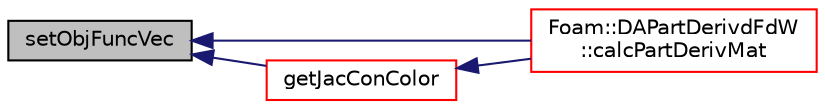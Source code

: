 digraph "setObjFuncVec"
{
  bgcolor="transparent";
  edge [fontname="Helvetica",fontsize="10",labelfontname="Helvetica",labelfontsize="10"];
  node [fontname="Helvetica",fontsize="10",shape=record];
  rankdir="LR";
  Node335 [label="setObjFuncVec",height=0.2,width=0.4,color="black", fillcolor="grey75", style="filled", fontcolor="black"];
  Node335 -> Node336 [dir="back",color="midnightblue",fontsize="10",style="solid",fontname="Helvetica"];
  Node336 [label="Foam::DAPartDerivdFdW\l::calcPartDerivMat",height=0.2,width=0.4,color="red",URL="$classFoam_1_1DAPartDerivdFdW.html#a3f0269fc7ba18e5fbfe29884960e7402",tooltip="compute the partial derivative matrix "];
  Node335 -> Node338 [dir="back",color="midnightblue",fontsize="10",style="solid",fontname="Helvetica"];
  Node338 [label="getJacConColor",height=0.2,width=0.4,color="red",URL="$classFoam_1_1DAJacCon.html#acdcc428b5638159b1f963cccf59361ab",tooltip="return DAJacCon::jacConColors_ "];
  Node338 -> Node336 [dir="back",color="midnightblue",fontsize="10",style="solid",fontname="Helvetica"];
}
